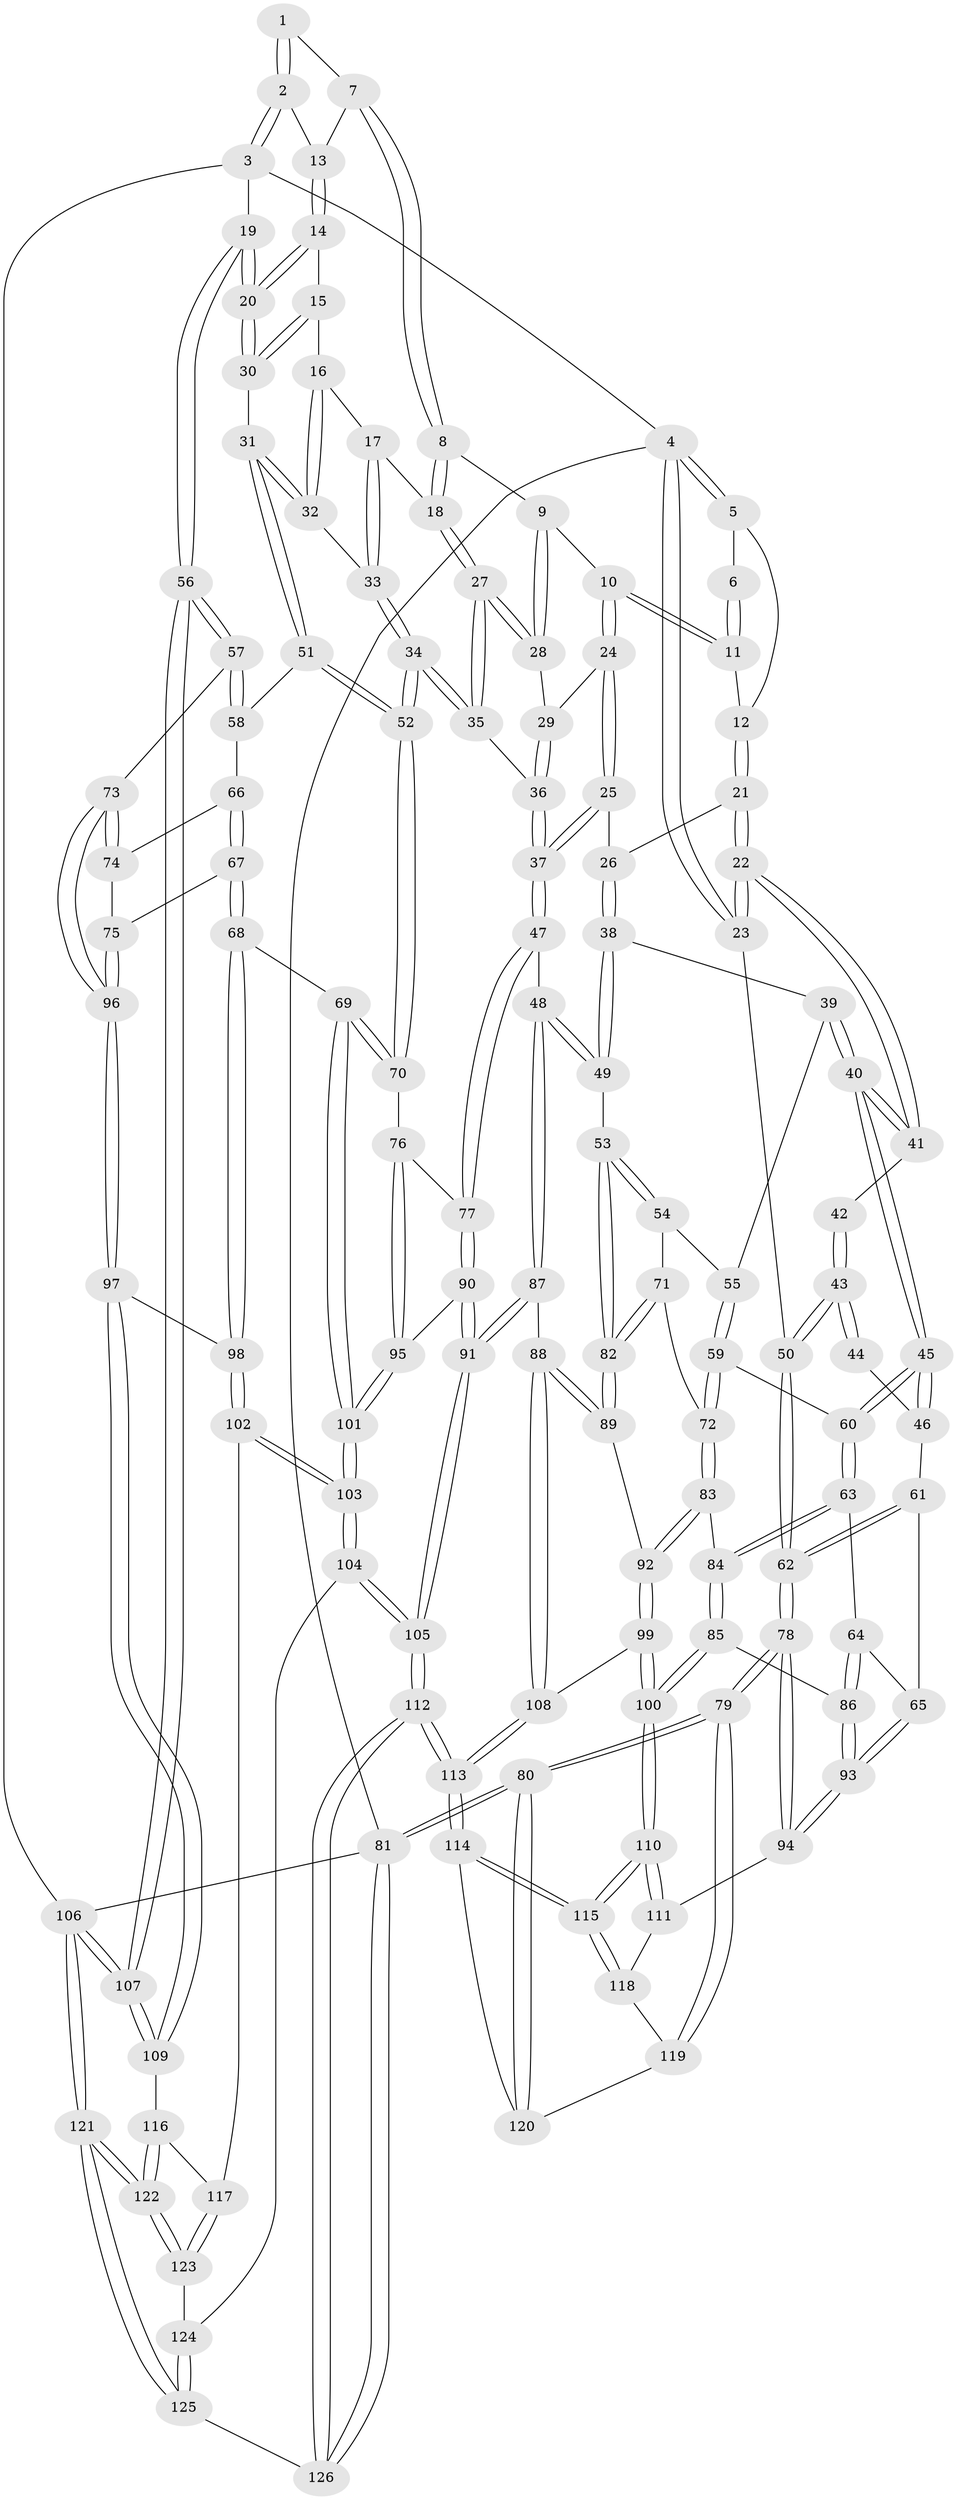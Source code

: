 // Generated by graph-tools (version 1.1) at 2025/27/03/15/25 16:27:57]
// undirected, 126 vertices, 312 edges
graph export_dot {
graph [start="1"]
  node [color=gray90,style=filled];
  1 [pos="+0.6258789980785966+0"];
  2 [pos="+1+0"];
  3 [pos="+1+0"];
  4 [pos="+0+0"];
  5 [pos="+0+0"];
  6 [pos="+0.5543752017524733+0"];
  7 [pos="+0.5945456667002322+0.08429316081584533"];
  8 [pos="+0.5724529136733448+0.16400538615341795"];
  9 [pos="+0.4906187775664037+0.19282026096005003"];
  10 [pos="+0.45117874024871013+0.1967886811123398"];
  11 [pos="+0.3412805492391675+0.1449401211659721"];
  12 [pos="+0.3070354412865358+0.1484809983735759"];
  13 [pos="+0.8190617755795525+0.16712173046930348"];
  14 [pos="+0.8120622998718536+0.18984580571906168"];
  15 [pos="+0.7867319017205047+0.2260857932832171"];
  16 [pos="+0.7665763049192326+0.23934444201362493"];
  17 [pos="+0.7184327005540587+0.2527065550652627"];
  18 [pos="+0.6503979853942264+0.246815578092065"];
  19 [pos="+1+0.3677305508958797"];
  20 [pos="+1+0.3641298463345876"];
  21 [pos="+0.24139483559797278+0.23477814158132526"];
  22 [pos="+0.19091705081171176+0.25848270291979497"];
  23 [pos="+0+0"];
  24 [pos="+0.4365141686507283+0.2803732713519154"];
  25 [pos="+0.408202955328869+0.3438107033674304"];
  26 [pos="+0.30730565231311296+0.30963206736502197"];
  27 [pos="+0.6161923828690471+0.32159712549587505"];
  28 [pos="+0.5258436573590104+0.32332506747632833"];
  29 [pos="+0.5108722303322959+0.34046849430911735"];
  30 [pos="+0.9270299435658431+0.3798348950266928"];
  31 [pos="+0.8454281806545114+0.4236376098401108"];
  32 [pos="+0.8077944317362026+0.3959351431863206"];
  33 [pos="+0.7237745140406306+0.39138506863838624"];
  34 [pos="+0.6386431889137776+0.47085598172692594"];
  35 [pos="+0.613232110437787+0.4527457909663246"];
  36 [pos="+0.4761390932439153+0.45177006124916913"];
  37 [pos="+0.44366514568083265+0.4621994715442481"];
  38 [pos="+0.31287886158773975+0.41741052147629515"];
  39 [pos="+0.2418009012722741+0.4284102272629052"];
  40 [pos="+0.17243656064280893+0.4168567024067996"];
  41 [pos="+0.17829467610114086+0.2828230132459618"];
  42 [pos="+0.052150586386341465+0.3117860086375301"];
  43 [pos="+0+0.24836936336997859"];
  44 [pos="+0.049764432978171375+0.37627059870807933"];
  45 [pos="+0.14953553882702156+0.4493182874794155"];
  46 [pos="+0.05764964218409496+0.44934105912195915"];
  47 [pos="+0.4347741152449102+0.4719262226050798"];
  48 [pos="+0.4314232855943711+0.4733863496247938"];
  49 [pos="+0.41960634322658746+0.4750208916736285"];
  50 [pos="+0+0.23791774191936887"];
  51 [pos="+0.8313784500720102+0.46374346186056276"];
  52 [pos="+0.6584189173730982+0.5061451464014777"];
  53 [pos="+0.3851094197307482+0.49884456338957756"];
  54 [pos="+0.3157611668410205+0.5129390593626864"];
  55 [pos="+0.27926143086241073+0.4925082133529345"];
  56 [pos="+1+0.5659773477495688"];
  57 [pos="+0.9941206358802539+0.5906664778092812"];
  58 [pos="+0.8322986929289962+0.46683839437816005"];
  59 [pos="+0.20439218503563764+0.5341410790748851"];
  60 [pos="+0.16267572784788795+0.5049800116128362"];
  61 [pos="+0.03265704851912244+0.4569548406833153"];
  62 [pos="+0+0.496611562723201"];
  63 [pos="+0.1561580532737872+0.51641345965589"];
  64 [pos="+0.14705681474141905+0.5267272913768312"];
  65 [pos="+0.07643801353790315+0.5760752855790997"];
  66 [pos="+0.8269473962418016+0.515364583390328"];
  67 [pos="+0.7828517066064169+0.5876209662498703"];
  68 [pos="+0.7423739454031426+0.598069578143116"];
  69 [pos="+0.6780471426570329+0.5858525164279667"];
  70 [pos="+0.6631449625161933+0.5489916075138749"];
  71 [pos="+0.271680655792695+0.5511696731075361"];
  72 [pos="+0.2219301643043411+0.5519924127083364"];
  73 [pos="+0.9563854219020795+0.6060929363653739"];
  74 [pos="+0.8556912646346843+0.5492841095928804"];
  75 [pos="+0.8254589979680347+0.6037018564653022"];
  76 [pos="+0.601831389611269+0.5676045908863216"];
  77 [pos="+0.5022514620619639+0.5877119867805476"];
  78 [pos="+0+0.65862040984832"];
  79 [pos="+0+0.9854309006818279"];
  80 [pos="+0+1"];
  81 [pos="+0+1"];
  82 [pos="+0.3208532546771599+0.6211924923564672"];
  83 [pos="+0.2265251328994921+0.6073206581411512"];
  84 [pos="+0.1660394353792607+0.6057867672622627"];
  85 [pos="+0.13670055960862323+0.6689369576568682"];
  86 [pos="+0.11627086036250109+0.6627821703216131"];
  87 [pos="+0.4049225449370281+0.6623966763187131"];
  88 [pos="+0.3685160877081351+0.6705867023421083"];
  89 [pos="+0.3203143945760387+0.6288132570430306"];
  90 [pos="+0.5035599134983519+0.640079284002666"];
  91 [pos="+0.46679514195034877+0.682792130636649"];
  92 [pos="+0.24009769686333926+0.6516515377876682"];
  93 [pos="+0.011454354816289362+0.6582623174583278"];
  94 [pos="+0+0.6785615383839304"];
  95 [pos="+0.5244868632638608+0.6430089793144086"];
  96 [pos="+0.8956478067292177+0.6447460870807461"];
  97 [pos="+0.8603485899247901+0.7116560575117072"];
  98 [pos="+0.825625511206191+0.7399422615283843"];
  99 [pos="+0.2096076659252348+0.6992318648295461"];
  100 [pos="+0.20029420575120685+0.7089686851918038"];
  101 [pos="+0.6464731280772439+0.6744616171404894"];
  102 [pos="+0.8103498722591006+0.7663225417159699"];
  103 [pos="+0.6519923177870915+0.7897051186286518"];
  104 [pos="+0.6304147887389528+0.8178467894487684"];
  105 [pos="+0.5229253541226259+0.8540968070533665"];
  106 [pos="+1+1"];
  107 [pos="+1+0.7645436895143792"];
  108 [pos="+0.3524986830100355+0.7113512242745138"];
  109 [pos="+1+0.7821370053301153"];
  110 [pos="+0.20370575645353498+0.7780426047947337"];
  111 [pos="+0+0.7060840647067982"];
  112 [pos="+0.36084664955598345+1"];
  113 [pos="+0.32972671172552004+0.971762685586472"];
  114 [pos="+0.23333164100919626+0.8951102578642812"];
  115 [pos="+0.22288288620548294+0.8773292490702805"];
  116 [pos="+0.905948527789599+0.8313074461555418"];
  117 [pos="+0.8341022703822526+0.8020757044982054"];
  118 [pos="+0.06526824717385762+0.8078033617736967"];
  119 [pos="+0.04770265066110098+0.8320633324694254"];
  120 [pos="+0+0.9433462693069465"];
  121 [pos="+1+1"];
  122 [pos="+1+1"];
  123 [pos="+0.8181369441117553+0.9419800372150273"];
  124 [pos="+0.6660931123355033+0.8644719683273357"];
  125 [pos="+0.7626365344819134+1"];
  126 [pos="+0.36728496554504164+1"];
  1 -- 2;
  1 -- 2;
  1 -- 7;
  2 -- 3;
  2 -- 3;
  2 -- 13;
  3 -- 4;
  3 -- 19;
  3 -- 106;
  4 -- 5;
  4 -- 5;
  4 -- 23;
  4 -- 23;
  4 -- 81;
  5 -- 6;
  5 -- 12;
  6 -- 11;
  6 -- 11;
  7 -- 8;
  7 -- 8;
  7 -- 13;
  8 -- 9;
  8 -- 18;
  8 -- 18;
  9 -- 10;
  9 -- 28;
  9 -- 28;
  10 -- 11;
  10 -- 11;
  10 -- 24;
  10 -- 24;
  11 -- 12;
  12 -- 21;
  12 -- 21;
  13 -- 14;
  13 -- 14;
  14 -- 15;
  14 -- 20;
  14 -- 20;
  15 -- 16;
  15 -- 30;
  15 -- 30;
  16 -- 17;
  16 -- 32;
  16 -- 32;
  17 -- 18;
  17 -- 33;
  17 -- 33;
  18 -- 27;
  18 -- 27;
  19 -- 20;
  19 -- 20;
  19 -- 56;
  19 -- 56;
  20 -- 30;
  20 -- 30;
  21 -- 22;
  21 -- 22;
  21 -- 26;
  22 -- 23;
  22 -- 23;
  22 -- 41;
  22 -- 41;
  23 -- 50;
  24 -- 25;
  24 -- 25;
  24 -- 29;
  25 -- 26;
  25 -- 37;
  25 -- 37;
  26 -- 38;
  26 -- 38;
  27 -- 28;
  27 -- 28;
  27 -- 35;
  27 -- 35;
  28 -- 29;
  29 -- 36;
  29 -- 36;
  30 -- 31;
  31 -- 32;
  31 -- 32;
  31 -- 51;
  31 -- 51;
  32 -- 33;
  33 -- 34;
  33 -- 34;
  34 -- 35;
  34 -- 35;
  34 -- 52;
  34 -- 52;
  35 -- 36;
  36 -- 37;
  36 -- 37;
  37 -- 47;
  37 -- 47;
  38 -- 39;
  38 -- 49;
  38 -- 49;
  39 -- 40;
  39 -- 40;
  39 -- 55;
  40 -- 41;
  40 -- 41;
  40 -- 45;
  40 -- 45;
  41 -- 42;
  42 -- 43;
  42 -- 43;
  43 -- 44;
  43 -- 44;
  43 -- 50;
  43 -- 50;
  44 -- 46;
  45 -- 46;
  45 -- 46;
  45 -- 60;
  45 -- 60;
  46 -- 61;
  47 -- 48;
  47 -- 77;
  47 -- 77;
  48 -- 49;
  48 -- 49;
  48 -- 87;
  48 -- 87;
  49 -- 53;
  50 -- 62;
  50 -- 62;
  51 -- 52;
  51 -- 52;
  51 -- 58;
  52 -- 70;
  52 -- 70;
  53 -- 54;
  53 -- 54;
  53 -- 82;
  53 -- 82;
  54 -- 55;
  54 -- 71;
  55 -- 59;
  55 -- 59;
  56 -- 57;
  56 -- 57;
  56 -- 107;
  56 -- 107;
  57 -- 58;
  57 -- 58;
  57 -- 73;
  58 -- 66;
  59 -- 60;
  59 -- 72;
  59 -- 72;
  60 -- 63;
  60 -- 63;
  61 -- 62;
  61 -- 62;
  61 -- 65;
  62 -- 78;
  62 -- 78;
  63 -- 64;
  63 -- 84;
  63 -- 84;
  64 -- 65;
  64 -- 86;
  64 -- 86;
  65 -- 93;
  65 -- 93;
  66 -- 67;
  66 -- 67;
  66 -- 74;
  67 -- 68;
  67 -- 68;
  67 -- 75;
  68 -- 69;
  68 -- 98;
  68 -- 98;
  69 -- 70;
  69 -- 70;
  69 -- 101;
  69 -- 101;
  70 -- 76;
  71 -- 72;
  71 -- 82;
  71 -- 82;
  72 -- 83;
  72 -- 83;
  73 -- 74;
  73 -- 74;
  73 -- 96;
  73 -- 96;
  74 -- 75;
  75 -- 96;
  75 -- 96;
  76 -- 77;
  76 -- 95;
  76 -- 95;
  77 -- 90;
  77 -- 90;
  78 -- 79;
  78 -- 79;
  78 -- 94;
  78 -- 94;
  79 -- 80;
  79 -- 80;
  79 -- 119;
  79 -- 119;
  80 -- 81;
  80 -- 81;
  80 -- 120;
  80 -- 120;
  81 -- 126;
  81 -- 126;
  81 -- 106;
  82 -- 89;
  82 -- 89;
  83 -- 84;
  83 -- 92;
  83 -- 92;
  84 -- 85;
  84 -- 85;
  85 -- 86;
  85 -- 100;
  85 -- 100;
  86 -- 93;
  86 -- 93;
  87 -- 88;
  87 -- 91;
  87 -- 91;
  88 -- 89;
  88 -- 89;
  88 -- 108;
  88 -- 108;
  89 -- 92;
  90 -- 91;
  90 -- 91;
  90 -- 95;
  91 -- 105;
  91 -- 105;
  92 -- 99;
  92 -- 99;
  93 -- 94;
  93 -- 94;
  94 -- 111;
  95 -- 101;
  95 -- 101;
  96 -- 97;
  96 -- 97;
  97 -- 98;
  97 -- 109;
  97 -- 109;
  98 -- 102;
  98 -- 102;
  99 -- 100;
  99 -- 100;
  99 -- 108;
  100 -- 110;
  100 -- 110;
  101 -- 103;
  101 -- 103;
  102 -- 103;
  102 -- 103;
  102 -- 117;
  103 -- 104;
  103 -- 104;
  104 -- 105;
  104 -- 105;
  104 -- 124;
  105 -- 112;
  105 -- 112;
  106 -- 107;
  106 -- 107;
  106 -- 121;
  106 -- 121;
  107 -- 109;
  107 -- 109;
  108 -- 113;
  108 -- 113;
  109 -- 116;
  110 -- 111;
  110 -- 111;
  110 -- 115;
  110 -- 115;
  111 -- 118;
  112 -- 113;
  112 -- 113;
  112 -- 126;
  112 -- 126;
  113 -- 114;
  113 -- 114;
  114 -- 115;
  114 -- 115;
  114 -- 120;
  115 -- 118;
  115 -- 118;
  116 -- 117;
  116 -- 122;
  116 -- 122;
  117 -- 123;
  117 -- 123;
  118 -- 119;
  119 -- 120;
  121 -- 122;
  121 -- 122;
  121 -- 125;
  121 -- 125;
  122 -- 123;
  122 -- 123;
  123 -- 124;
  124 -- 125;
  124 -- 125;
  125 -- 126;
}
